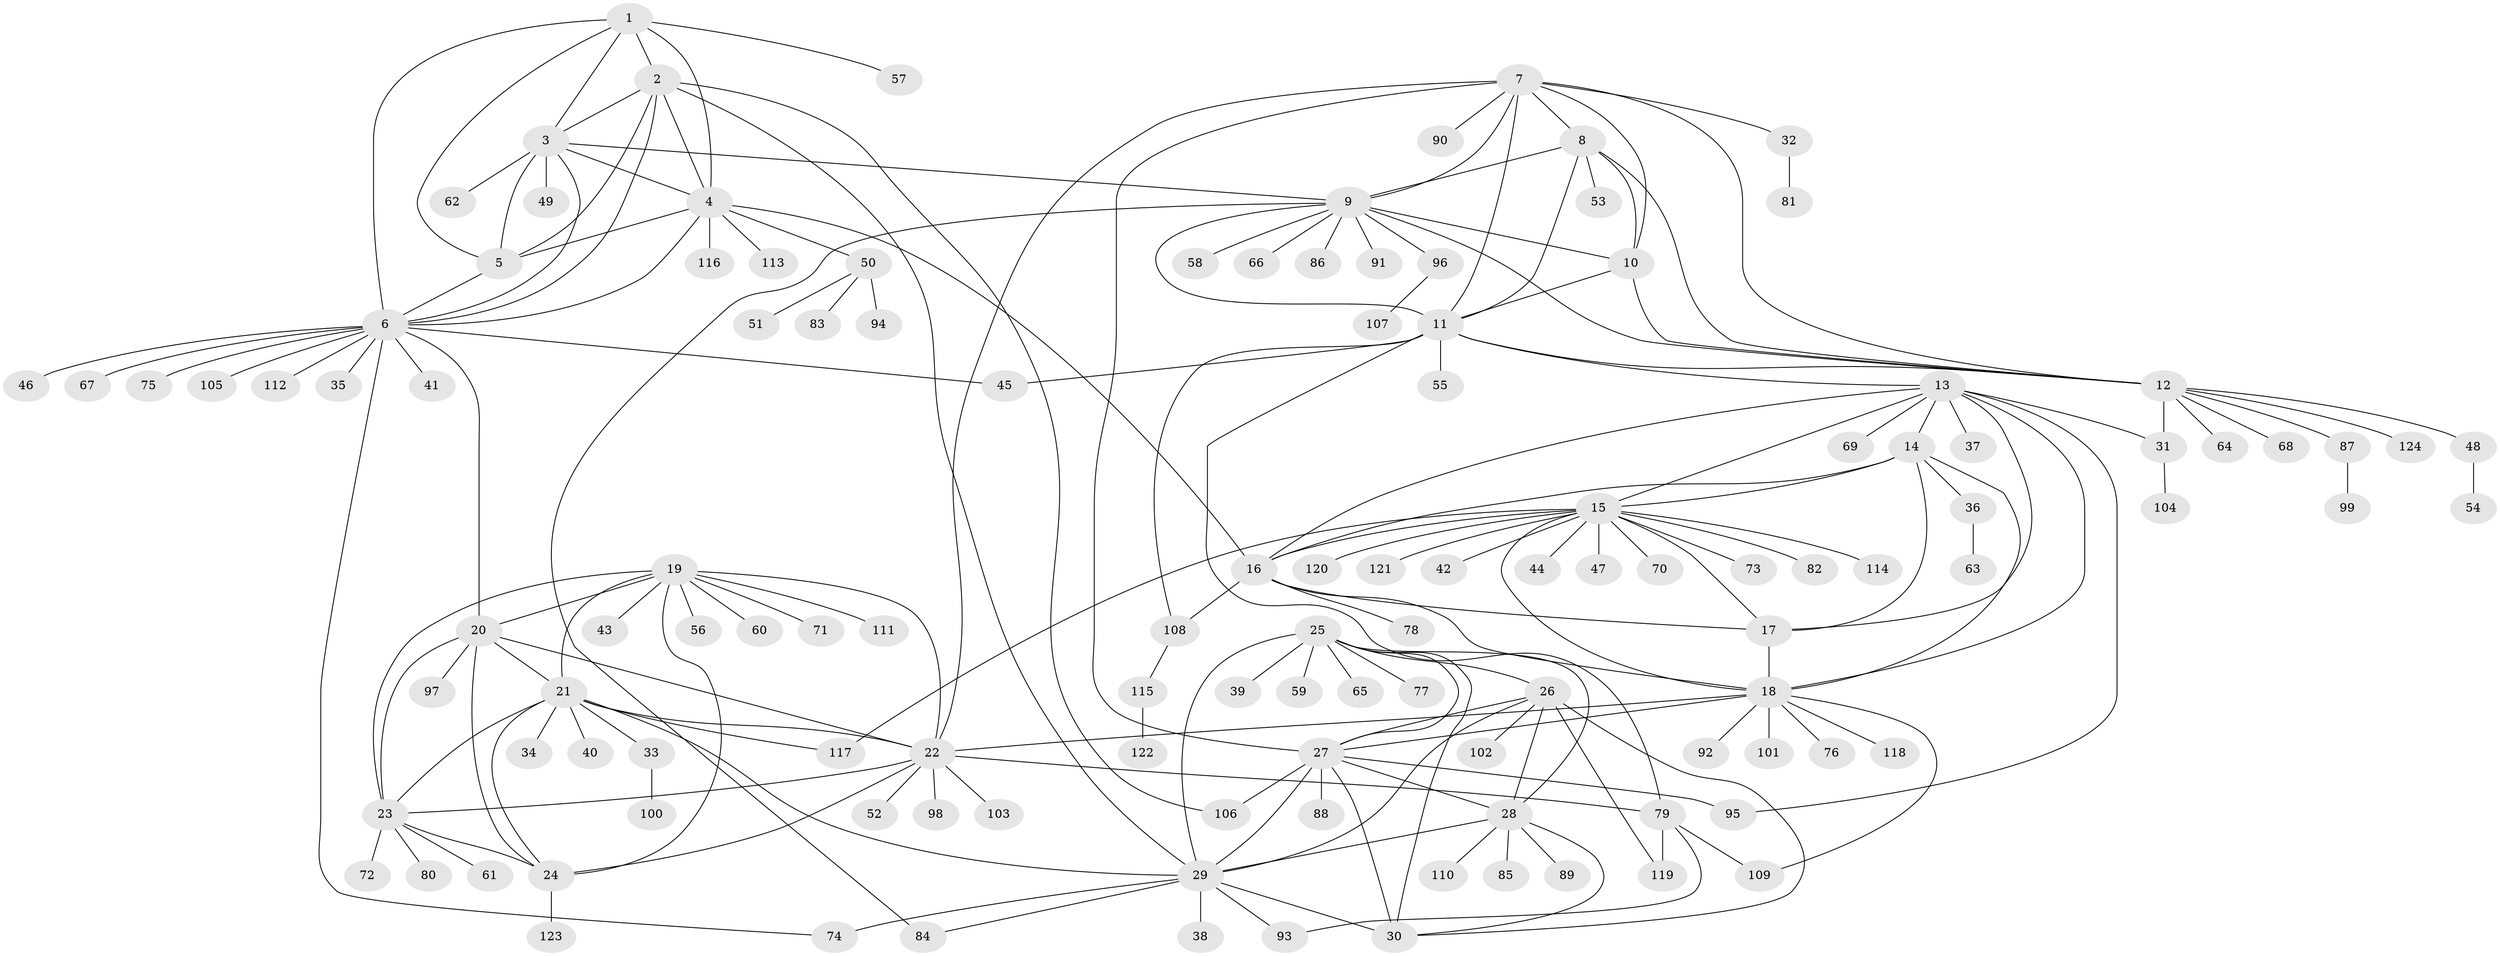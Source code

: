 // coarse degree distribution, {2: 0.04838709677419355, 3: 0.03225806451612903, 4: 0.016129032258064516, 1: 0.7903225806451613, 8: 0.03225806451612903, 13: 0.016129032258064516, 14: 0.016129032258064516, 12: 0.016129032258064516, 11: 0.016129032258064516, 9: 0.016129032258064516}
// Generated by graph-tools (version 1.1) at 2025/02/03/05/25 17:02:44]
// undirected, 124 vertices, 191 edges
graph export_dot {
graph [start="1"]
  node [color=gray90,style=filled];
  1;
  2;
  3;
  4;
  5;
  6;
  7;
  8;
  9;
  10;
  11;
  12;
  13;
  14;
  15;
  16;
  17;
  18;
  19;
  20;
  21;
  22;
  23;
  24;
  25;
  26;
  27;
  28;
  29;
  30;
  31;
  32;
  33;
  34;
  35;
  36;
  37;
  38;
  39;
  40;
  41;
  42;
  43;
  44;
  45;
  46;
  47;
  48;
  49;
  50;
  51;
  52;
  53;
  54;
  55;
  56;
  57;
  58;
  59;
  60;
  61;
  62;
  63;
  64;
  65;
  66;
  67;
  68;
  69;
  70;
  71;
  72;
  73;
  74;
  75;
  76;
  77;
  78;
  79;
  80;
  81;
  82;
  83;
  84;
  85;
  86;
  87;
  88;
  89;
  90;
  91;
  92;
  93;
  94;
  95;
  96;
  97;
  98;
  99;
  100;
  101;
  102;
  103;
  104;
  105;
  106;
  107;
  108;
  109;
  110;
  111;
  112;
  113;
  114;
  115;
  116;
  117;
  118;
  119;
  120;
  121;
  122;
  123;
  124;
  1 -- 2;
  1 -- 3;
  1 -- 4;
  1 -- 5;
  1 -- 6;
  1 -- 57;
  2 -- 3;
  2 -- 4;
  2 -- 5;
  2 -- 6;
  2 -- 29;
  2 -- 106;
  3 -- 4;
  3 -- 5;
  3 -- 6;
  3 -- 9;
  3 -- 49;
  3 -- 62;
  4 -- 5;
  4 -- 6;
  4 -- 16;
  4 -- 50;
  4 -- 113;
  4 -- 116;
  5 -- 6;
  6 -- 20;
  6 -- 35;
  6 -- 41;
  6 -- 45;
  6 -- 46;
  6 -- 67;
  6 -- 74;
  6 -- 75;
  6 -- 105;
  6 -- 112;
  7 -- 8;
  7 -- 9;
  7 -- 10;
  7 -- 11;
  7 -- 12;
  7 -- 22;
  7 -- 27;
  7 -- 32;
  7 -- 90;
  8 -- 9;
  8 -- 10;
  8 -- 11;
  8 -- 12;
  8 -- 53;
  9 -- 10;
  9 -- 11;
  9 -- 12;
  9 -- 58;
  9 -- 66;
  9 -- 84;
  9 -- 86;
  9 -- 91;
  9 -- 96;
  10 -- 11;
  10 -- 12;
  11 -- 12;
  11 -- 13;
  11 -- 45;
  11 -- 55;
  11 -- 79;
  11 -- 108;
  12 -- 31;
  12 -- 48;
  12 -- 64;
  12 -- 68;
  12 -- 87;
  12 -- 124;
  13 -- 14;
  13 -- 15;
  13 -- 16;
  13 -- 17;
  13 -- 18;
  13 -- 31;
  13 -- 37;
  13 -- 69;
  13 -- 95;
  14 -- 15;
  14 -- 16;
  14 -- 17;
  14 -- 18;
  14 -- 36;
  15 -- 16;
  15 -- 17;
  15 -- 18;
  15 -- 42;
  15 -- 44;
  15 -- 47;
  15 -- 70;
  15 -- 73;
  15 -- 82;
  15 -- 114;
  15 -- 117;
  15 -- 120;
  15 -- 121;
  16 -- 17;
  16 -- 18;
  16 -- 78;
  16 -- 108;
  17 -- 18;
  18 -- 22;
  18 -- 27;
  18 -- 76;
  18 -- 92;
  18 -- 101;
  18 -- 109;
  18 -- 118;
  19 -- 20;
  19 -- 21;
  19 -- 22;
  19 -- 23;
  19 -- 24;
  19 -- 43;
  19 -- 56;
  19 -- 60;
  19 -- 71;
  19 -- 111;
  20 -- 21;
  20 -- 22;
  20 -- 23;
  20 -- 24;
  20 -- 97;
  21 -- 22;
  21 -- 23;
  21 -- 24;
  21 -- 29;
  21 -- 33;
  21 -- 34;
  21 -- 40;
  21 -- 117;
  22 -- 23;
  22 -- 24;
  22 -- 52;
  22 -- 79;
  22 -- 98;
  22 -- 103;
  23 -- 24;
  23 -- 61;
  23 -- 72;
  23 -- 80;
  24 -- 123;
  25 -- 26;
  25 -- 27;
  25 -- 28;
  25 -- 29;
  25 -- 30;
  25 -- 39;
  25 -- 59;
  25 -- 65;
  25 -- 77;
  26 -- 27;
  26 -- 28;
  26 -- 29;
  26 -- 30;
  26 -- 102;
  26 -- 119;
  27 -- 28;
  27 -- 29;
  27 -- 30;
  27 -- 88;
  27 -- 95;
  27 -- 106;
  28 -- 29;
  28 -- 30;
  28 -- 85;
  28 -- 89;
  28 -- 110;
  29 -- 30;
  29 -- 38;
  29 -- 74;
  29 -- 84;
  29 -- 93;
  31 -- 104;
  32 -- 81;
  33 -- 100;
  36 -- 63;
  48 -- 54;
  50 -- 51;
  50 -- 83;
  50 -- 94;
  79 -- 93;
  79 -- 109;
  79 -- 119;
  87 -- 99;
  96 -- 107;
  108 -- 115;
  115 -- 122;
}

